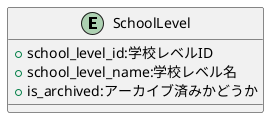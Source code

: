 @startuml

entity "SchoolLevel" {
    + school_level_id:学校レベルID
    + school_level_name:学校レベル名
    + is_archived:アーカイブ済みかどうか
}

@enduml
